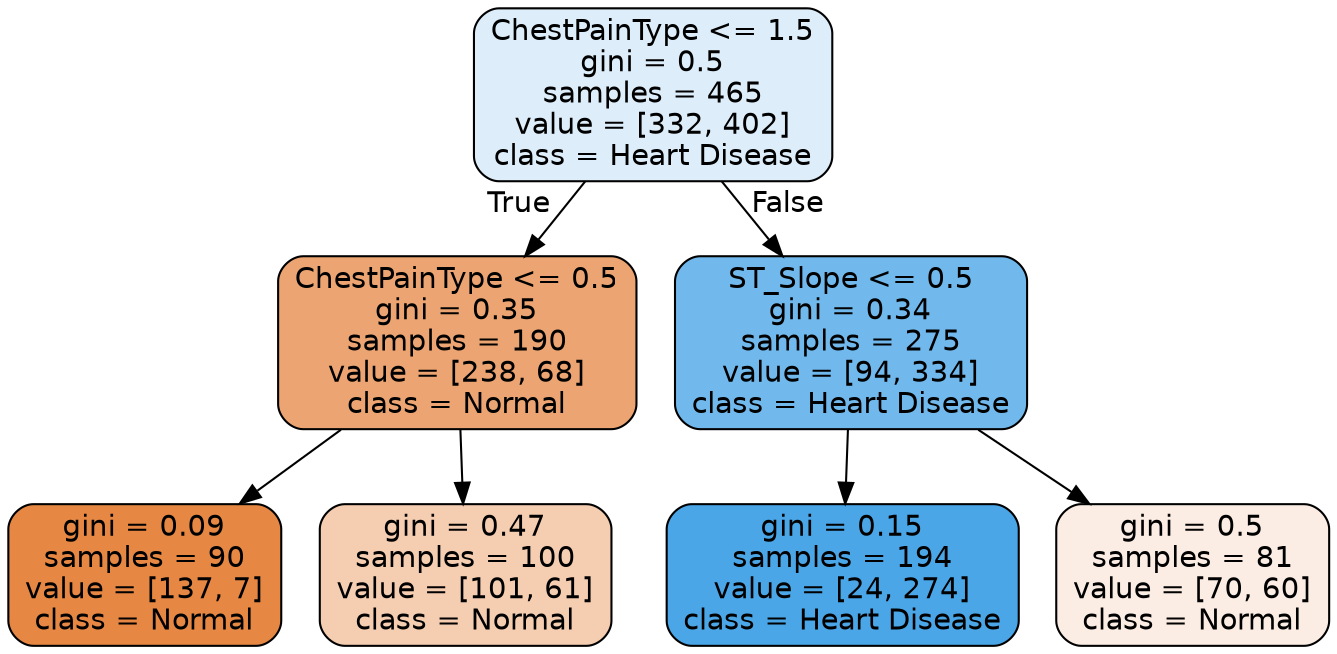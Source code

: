 digraph Tree {
node [shape=box, style="filled, rounded", color="black", fontname=helvetica] ;
edge [fontname=helvetica] ;
0 [label="ChestPainType <= 1.5\ngini = 0.5\nsamples = 465\nvalue = [332, 402]\nclass = Heart Disease", fillcolor="#ddeefa"] ;
1 [label="ChestPainType <= 0.5\ngini = 0.35\nsamples = 190\nvalue = [238, 68]\nclass = Normal", fillcolor="#eca572"] ;
0 -> 1 [labeldistance=2.5, labelangle=45, headlabel="True"] ;
2 [label="gini = 0.09\nsamples = 90\nvalue = [137, 7]\nclass = Normal", fillcolor="#e68743"] ;
1 -> 2 ;
3 [label="gini = 0.47\nsamples = 100\nvalue = [101, 61]\nclass = Normal", fillcolor="#f5cdb1"] ;
1 -> 3 ;
4 [label="ST_Slope <= 0.5\ngini = 0.34\nsamples = 275\nvalue = [94, 334]\nclass = Heart Disease", fillcolor="#71b9ec"] ;
0 -> 4 [labeldistance=2.5, labelangle=-45, headlabel="False"] ;
5 [label="gini = 0.15\nsamples = 194\nvalue = [24, 274]\nclass = Heart Disease", fillcolor="#4aa6e7"] ;
4 -> 5 ;
6 [label="gini = 0.5\nsamples = 81\nvalue = [70, 60]\nclass = Normal", fillcolor="#fbede3"] ;
4 -> 6 ;
}